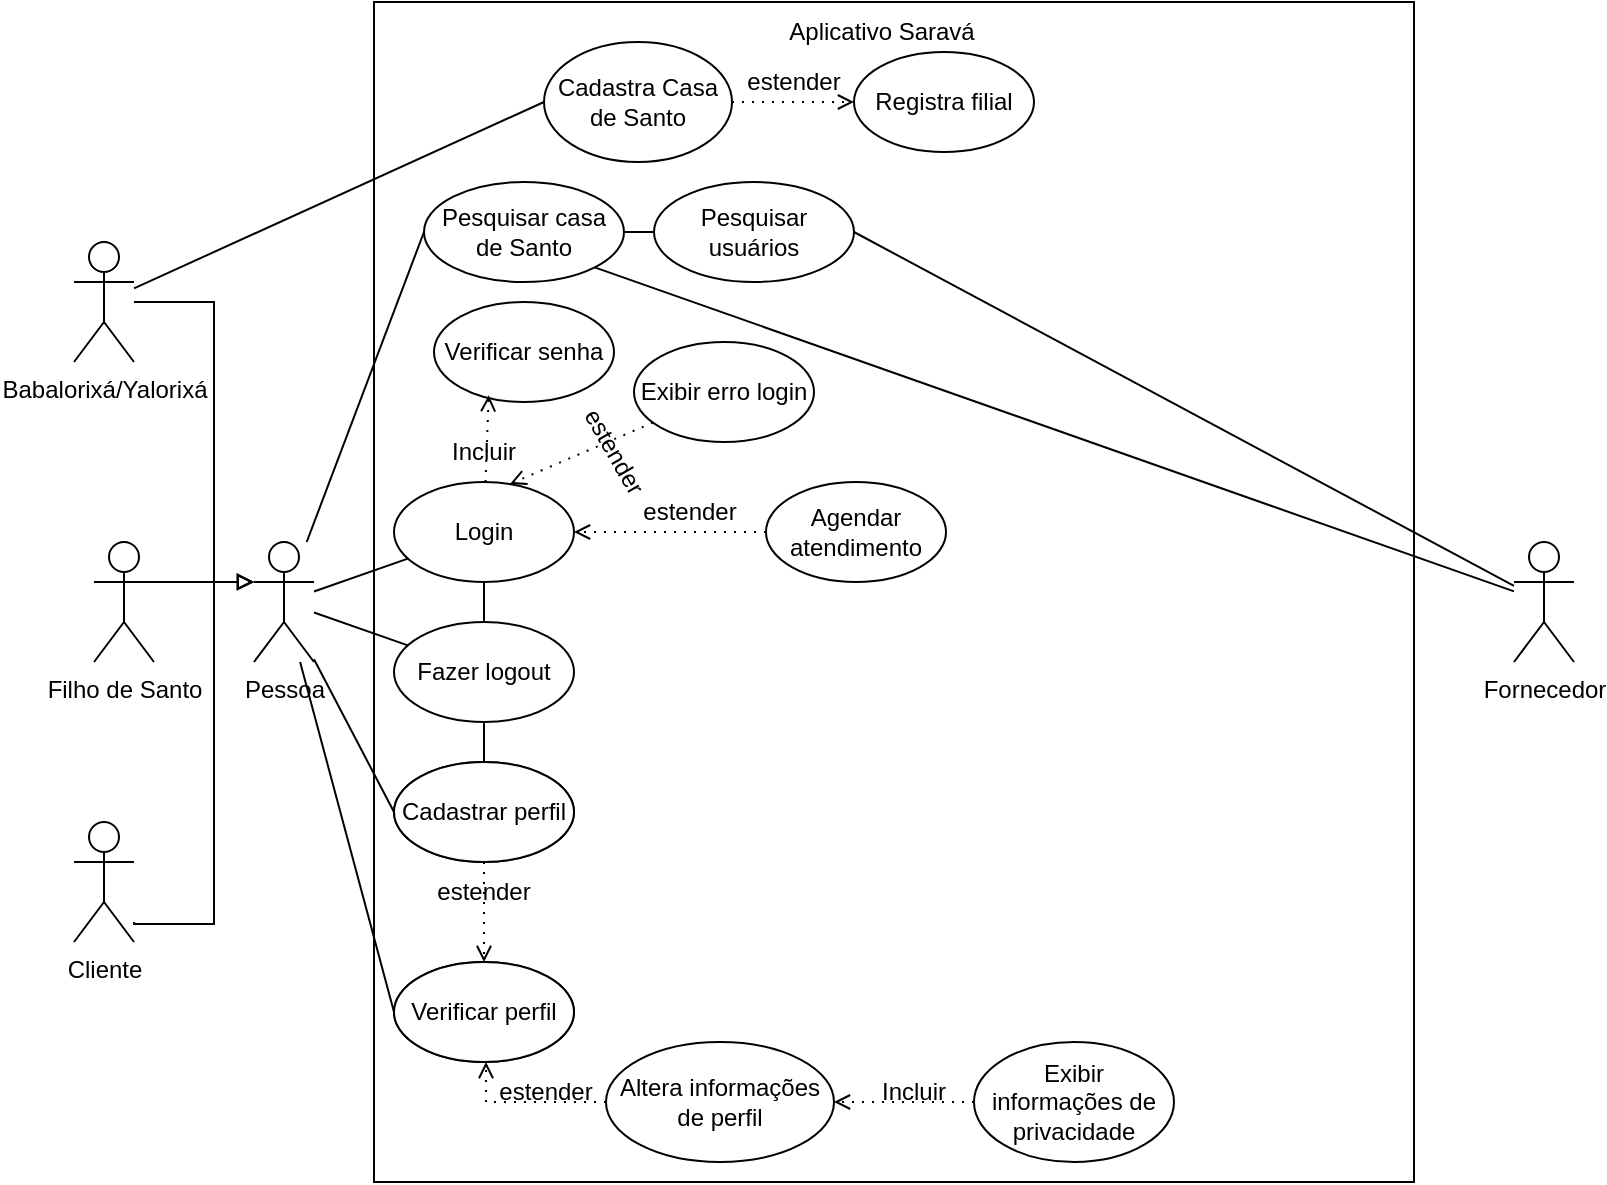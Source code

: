 <mxfile version="21.3.3" type="github">
  <diagram name="Página-1" id="iOs_ajI1nwwuBS4fxCmh">
    <mxGraphModel dx="1877" dy="581" grid="1" gridSize="10" guides="1" tooltips="1" connect="1" arrows="1" fold="1" page="1" pageScale="1" pageWidth="827" pageHeight="1169" math="0" shadow="0">
      <root>
        <mxCell id="0" />
        <mxCell id="1" parent="0" />
        <mxCell id="sEYuhav9WzD0Llk2mLcm-1" value="" style="rounded=0;whiteSpace=wrap;html=1;" vertex="1" parent="1">
          <mxGeometry x="160" y="10" width="520" height="590" as="geometry" />
        </mxCell>
        <mxCell id="sEYuhav9WzD0Llk2mLcm-37" style="rounded=0;orthogonalLoop=1;jettySize=auto;html=1;endArrow=none;endFill=0;" edge="1" parent="1" source="sEYuhav9WzD0Llk2mLcm-2" target="sEYuhav9WzD0Llk2mLcm-16">
          <mxGeometry relative="1" as="geometry" />
        </mxCell>
        <mxCell id="sEYuhav9WzD0Llk2mLcm-38" style="rounded=0;orthogonalLoop=1;jettySize=auto;html=1;endArrow=none;endFill=0;" edge="1" parent="1" source="sEYuhav9WzD0Llk2mLcm-2" target="sEYuhav9WzD0Llk2mLcm-17">
          <mxGeometry relative="1" as="geometry" />
        </mxCell>
        <mxCell id="sEYuhav9WzD0Llk2mLcm-39" style="rounded=0;orthogonalLoop=1;jettySize=auto;html=1;entryX=0;entryY=0.5;entryDx=0;entryDy=0;endArrow=none;endFill=0;" edge="1" parent="1" source="sEYuhav9WzD0Llk2mLcm-2" target="sEYuhav9WzD0Llk2mLcm-27">
          <mxGeometry relative="1" as="geometry" />
        </mxCell>
        <mxCell id="sEYuhav9WzD0Llk2mLcm-40" style="rounded=0;orthogonalLoop=1;jettySize=auto;html=1;entryX=0;entryY=0.5;entryDx=0;entryDy=0;endArrow=none;endFill=0;" edge="1" parent="1" source="sEYuhav9WzD0Llk2mLcm-2" target="sEYuhav9WzD0Llk2mLcm-28">
          <mxGeometry relative="1" as="geometry" />
        </mxCell>
        <mxCell id="sEYuhav9WzD0Llk2mLcm-47" style="rounded=0;orthogonalLoop=1;jettySize=auto;html=1;entryX=0;entryY=0.5;entryDx=0;entryDy=0;endArrow=none;endFill=0;" edge="1" parent="1" source="sEYuhav9WzD0Llk2mLcm-2" target="sEYuhav9WzD0Llk2mLcm-46">
          <mxGeometry relative="1" as="geometry" />
        </mxCell>
        <mxCell id="sEYuhav9WzD0Llk2mLcm-2" value="Pessoa" style="shape=umlActor;verticalLabelPosition=bottom;verticalAlign=top;html=1;outlineConnect=0;" vertex="1" parent="1">
          <mxGeometry x="100" y="280" width="30" height="60" as="geometry" />
        </mxCell>
        <mxCell id="sEYuhav9WzD0Llk2mLcm-4" value="Cliente" style="shape=umlActor;verticalLabelPosition=bottom;verticalAlign=top;html=1;outlineConnect=0;" vertex="1" parent="1">
          <mxGeometry x="10" y="420" width="30" height="60" as="geometry" />
        </mxCell>
        <mxCell id="sEYuhav9WzD0Llk2mLcm-5" style="edgeStyle=orthogonalEdgeStyle;rounded=0;orthogonalLoop=1;jettySize=auto;html=1;entryX=0;entryY=0.333;entryDx=0;entryDy=0;entryPerimeter=0;endArrow=block;endFill=0;" edge="1" parent="1" target="sEYuhav9WzD0Llk2mLcm-2">
          <mxGeometry relative="1" as="geometry">
            <mxPoint x="40" y="470" as="sourcePoint" />
            <Array as="points">
              <mxPoint x="40" y="471" />
              <mxPoint x="80" y="471" />
              <mxPoint x="80" y="300" />
            </Array>
          </mxGeometry>
        </mxCell>
        <mxCell id="sEYuhav9WzD0Llk2mLcm-36" style="rounded=0;orthogonalLoop=1;jettySize=auto;html=1;endArrow=block;endFill=0;exitX=1;exitY=0.333;exitDx=0;exitDy=0;exitPerimeter=0;" edge="1" parent="1" source="sEYuhav9WzD0Llk2mLcm-6">
          <mxGeometry relative="1" as="geometry">
            <mxPoint x="100" y="300" as="targetPoint" />
          </mxGeometry>
        </mxCell>
        <mxCell id="sEYuhav9WzD0Llk2mLcm-6" value="Filho de Santo" style="shape=umlActor;verticalLabelPosition=bottom;verticalAlign=top;html=1;outlineConnect=0;" vertex="1" parent="1">
          <mxGeometry x="20" y="280" width="30" height="60" as="geometry" />
        </mxCell>
        <mxCell id="sEYuhav9WzD0Llk2mLcm-35" style="edgeStyle=orthogonalEdgeStyle;rounded=0;orthogonalLoop=1;jettySize=auto;html=1;endArrow=block;endFill=0;" edge="1" parent="1" source="sEYuhav9WzD0Llk2mLcm-10">
          <mxGeometry relative="1" as="geometry">
            <mxPoint x="100" y="300" as="targetPoint" />
            <Array as="points">
              <mxPoint x="80" y="160" />
              <mxPoint x="80" y="300" />
            </Array>
          </mxGeometry>
        </mxCell>
        <mxCell id="sEYuhav9WzD0Llk2mLcm-49" style="rounded=0;orthogonalLoop=1;jettySize=auto;html=1;entryX=0;entryY=0.5;entryDx=0;entryDy=0;endArrow=none;endFill=0;" edge="1" parent="1" source="sEYuhav9WzD0Llk2mLcm-10" target="sEYuhav9WzD0Llk2mLcm-48">
          <mxGeometry relative="1" as="geometry" />
        </mxCell>
        <mxCell id="sEYuhav9WzD0Llk2mLcm-10" value="Babalorixá/Yalorixá" style="shape=umlActor;verticalLabelPosition=bottom;verticalAlign=top;html=1;outlineConnect=0;" vertex="1" parent="1">
          <mxGeometry x="10" y="130" width="30" height="60" as="geometry" />
        </mxCell>
        <mxCell id="sEYuhav9WzD0Llk2mLcm-60" style="rounded=0;orthogonalLoop=1;jettySize=auto;html=1;entryX=1;entryY=1;entryDx=0;entryDy=0;endArrow=none;endFill=0;" edge="1" parent="1" source="sEYuhav9WzD0Llk2mLcm-11" target="sEYuhav9WzD0Llk2mLcm-46">
          <mxGeometry relative="1" as="geometry" />
        </mxCell>
        <mxCell id="sEYuhav9WzD0Llk2mLcm-61" style="rounded=0;orthogonalLoop=1;jettySize=auto;html=1;entryX=1;entryY=0.5;entryDx=0;entryDy=0;endArrow=none;endFill=0;" edge="1" parent="1" source="sEYuhav9WzD0Llk2mLcm-11" target="sEYuhav9WzD0Llk2mLcm-50">
          <mxGeometry relative="1" as="geometry" />
        </mxCell>
        <mxCell id="sEYuhav9WzD0Llk2mLcm-11" value="Fornecedor" style="shape=umlActor;verticalLabelPosition=bottom;verticalAlign=top;html=1;outlineConnect=0;" vertex="1" parent="1">
          <mxGeometry x="730" y="280" width="30" height="60" as="geometry" />
        </mxCell>
        <mxCell id="sEYuhav9WzD0Llk2mLcm-14" value="Verificar senha" style="ellipse;whiteSpace=wrap;html=1;" vertex="1" parent="1">
          <mxGeometry x="190" y="160" width="90" height="50" as="geometry" />
        </mxCell>
        <mxCell id="sEYuhav9WzD0Llk2mLcm-25" style="edgeStyle=orthogonalEdgeStyle;rounded=0;orthogonalLoop=1;jettySize=auto;html=1;endArrow=none;endFill=0;" edge="1" parent="1" source="sEYuhav9WzD0Llk2mLcm-16" target="sEYuhav9WzD0Llk2mLcm-17">
          <mxGeometry relative="1" as="geometry" />
        </mxCell>
        <mxCell id="sEYuhav9WzD0Llk2mLcm-45" style="rounded=0;orthogonalLoop=1;jettySize=auto;html=1;dashed=1;dashPattern=1 4;endArrow=open;endFill=0;entryX=0.304;entryY=0.932;entryDx=0;entryDy=0;entryPerimeter=0;" edge="1" parent="1" source="sEYuhav9WzD0Llk2mLcm-16" target="sEYuhav9WzD0Llk2mLcm-14">
          <mxGeometry relative="1" as="geometry" />
        </mxCell>
        <mxCell id="sEYuhav9WzD0Llk2mLcm-16" value="Login" style="ellipse;whiteSpace=wrap;html=1;" vertex="1" parent="1">
          <mxGeometry x="170" y="250" width="90" height="50" as="geometry" />
        </mxCell>
        <mxCell id="sEYuhav9WzD0Llk2mLcm-58" style="rounded=0;orthogonalLoop=1;jettySize=auto;html=1;endArrow=none;endFill=0;" edge="1" parent="1" source="sEYuhav9WzD0Llk2mLcm-17" target="sEYuhav9WzD0Llk2mLcm-27">
          <mxGeometry relative="1" as="geometry" />
        </mxCell>
        <mxCell id="sEYuhav9WzD0Llk2mLcm-17" value="Fazer logout" style="ellipse;whiteSpace=wrap;html=1;" vertex="1" parent="1">
          <mxGeometry x="170" y="320" width="90" height="50" as="geometry" />
        </mxCell>
        <mxCell id="sEYuhav9WzD0Llk2mLcm-19" value="Cadastrar perfil" style="ellipse;whiteSpace=wrap;html=1;" vertex="1" parent="1">
          <mxGeometry x="170" y="390" width="90" height="50" as="geometry" />
        </mxCell>
        <mxCell id="sEYuhav9WzD0Llk2mLcm-20" value="Verificar perfil" style="ellipse;whiteSpace=wrap;html=1;" vertex="1" parent="1">
          <mxGeometry x="170" y="490" width="90" height="50" as="geometry" />
        </mxCell>
        <mxCell id="sEYuhav9WzD0Llk2mLcm-21" value="estender" style="text;html=1;strokeColor=none;fillColor=none;align=center;verticalAlign=middle;whiteSpace=wrap;rounded=0;" vertex="1" parent="1">
          <mxGeometry x="185" y="440" width="60" height="30" as="geometry" />
        </mxCell>
        <mxCell id="sEYuhav9WzD0Llk2mLcm-22" style="rounded=0;orthogonalLoop=1;jettySize=auto;html=1;endArrow=open;endFill=0;dashed=1;dashPattern=1 4;" edge="1" parent="1" source="sEYuhav9WzD0Llk2mLcm-23">
          <mxGeometry relative="1" as="geometry">
            <mxPoint x="228" y="251" as="targetPoint" />
          </mxGeometry>
        </mxCell>
        <mxCell id="sEYuhav9WzD0Llk2mLcm-23" value="Exibir erro login" style="ellipse;whiteSpace=wrap;html=1;" vertex="1" parent="1">
          <mxGeometry x="290" y="180" width="90" height="50" as="geometry" />
        </mxCell>
        <mxCell id="sEYuhav9WzD0Llk2mLcm-24" value="estender" style="text;html=1;strokeColor=none;fillColor=none;align=center;verticalAlign=middle;whiteSpace=wrap;rounded=0;rotation=60;" vertex="1" parent="1">
          <mxGeometry x="250" y="220" width="60" height="30" as="geometry" />
        </mxCell>
        <mxCell id="sEYuhav9WzD0Llk2mLcm-26" value="Aplicativo Saravá" style="text;html=1;strokeColor=none;fillColor=none;align=center;verticalAlign=middle;whiteSpace=wrap;rounded=0;" vertex="1" parent="1">
          <mxGeometry x="356" y="10" width="116" height="30" as="geometry" />
        </mxCell>
        <mxCell id="sEYuhav9WzD0Llk2mLcm-59" style="edgeStyle=orthogonalEdgeStyle;rounded=0;orthogonalLoop=1;jettySize=auto;html=1;entryX=0.5;entryY=0;entryDx=0;entryDy=0;endArrow=open;endFill=0;dashed=1;dashPattern=1 4;" edge="1" parent="1" source="sEYuhav9WzD0Llk2mLcm-27" target="sEYuhav9WzD0Llk2mLcm-28">
          <mxGeometry relative="1" as="geometry" />
        </mxCell>
        <mxCell id="sEYuhav9WzD0Llk2mLcm-27" value="Cadastrar perfil" style="ellipse;whiteSpace=wrap;html=1;" vertex="1" parent="1">
          <mxGeometry x="170" y="390" width="90" height="50" as="geometry" />
        </mxCell>
        <mxCell id="sEYuhav9WzD0Llk2mLcm-28" value="Verificar perfil" style="ellipse;whiteSpace=wrap;html=1;" vertex="1" parent="1">
          <mxGeometry x="170" y="490" width="90" height="50" as="geometry" />
        </mxCell>
        <mxCell id="sEYuhav9WzD0Llk2mLcm-41" style="edgeStyle=orthogonalEdgeStyle;rounded=0;orthogonalLoop=1;jettySize=auto;html=1;entryX=0;entryY=0;entryDx=0;entryDy=0;exitX=0;exitY=0.5;exitDx=0;exitDy=0;dashed=1;dashPattern=1 4;endArrow=open;endFill=0;" edge="1" parent="1" source="sEYuhav9WzD0Llk2mLcm-30">
          <mxGeometry relative="1" as="geometry">
            <mxPoint x="216" y="540" as="targetPoint" />
            <Array as="points">
              <mxPoint x="216" y="560" />
            </Array>
          </mxGeometry>
        </mxCell>
        <mxCell id="sEYuhav9WzD0Llk2mLcm-30" value="Altera informações de perfil" style="ellipse;whiteSpace=wrap;html=1;" vertex="1" parent="1">
          <mxGeometry x="276" y="530" width="114" height="60" as="geometry" />
        </mxCell>
        <mxCell id="sEYuhav9WzD0Llk2mLcm-32" value="" style="rounded=0;orthogonalLoop=1;jettySize=auto;html=1;dashed=1;dashPattern=1 4;endArrow=open;endFill=0;" edge="1" parent="1" source="sEYuhav9WzD0Llk2mLcm-33" target="sEYuhav9WzD0Llk2mLcm-30">
          <mxGeometry relative="1" as="geometry" />
        </mxCell>
        <mxCell id="sEYuhav9WzD0Llk2mLcm-33" value="Exibir informações de privacidade" style="ellipse;whiteSpace=wrap;html=1;" vertex="1" parent="1">
          <mxGeometry x="460" y="530" width="100" height="60" as="geometry" />
        </mxCell>
        <mxCell id="sEYuhav9WzD0Llk2mLcm-34" value="Incluir" style="text;html=1;strokeColor=none;fillColor=none;align=center;verticalAlign=middle;whiteSpace=wrap;rounded=0;" vertex="1" parent="1">
          <mxGeometry x="400" y="540" width="60" height="30" as="geometry" />
        </mxCell>
        <mxCell id="sEYuhav9WzD0Llk2mLcm-42" value="estender" style="text;html=1;strokeColor=none;fillColor=none;align=center;verticalAlign=middle;whiteSpace=wrap;rounded=0;" vertex="1" parent="1">
          <mxGeometry x="216" y="540" width="60" height="30" as="geometry" />
        </mxCell>
        <mxCell id="sEYuhav9WzD0Llk2mLcm-18" value="Incluir" style="text;html=1;strokeColor=none;fillColor=none;align=center;verticalAlign=middle;whiteSpace=wrap;rounded=0;" vertex="1" parent="1">
          <mxGeometry x="185" y="220" width="60" height="30" as="geometry" />
        </mxCell>
        <mxCell id="sEYuhav9WzD0Llk2mLcm-51" style="rounded=0;orthogonalLoop=1;jettySize=auto;html=1;entryX=0;entryY=0.5;entryDx=0;entryDy=0;endArrow=none;endFill=0;" edge="1" parent="1" source="sEYuhav9WzD0Llk2mLcm-46" target="sEYuhav9WzD0Llk2mLcm-50">
          <mxGeometry relative="1" as="geometry" />
        </mxCell>
        <mxCell id="sEYuhav9WzD0Llk2mLcm-46" value="Pesquisar casa de Santo" style="ellipse;whiteSpace=wrap;html=1;" vertex="1" parent="1">
          <mxGeometry x="185" y="100" width="100" height="50" as="geometry" />
        </mxCell>
        <mxCell id="sEYuhav9WzD0Llk2mLcm-48" value="Cadastra Casa de Santo" style="ellipse;whiteSpace=wrap;html=1;" vertex="1" parent="1">
          <mxGeometry x="245" y="30" width="94" height="60" as="geometry" />
        </mxCell>
        <mxCell id="sEYuhav9WzD0Llk2mLcm-50" value="Pesquisar usuários" style="ellipse;whiteSpace=wrap;html=1;" vertex="1" parent="1">
          <mxGeometry x="300" y="100" width="100" height="50" as="geometry" />
        </mxCell>
        <mxCell id="sEYuhav9WzD0Llk2mLcm-52" style="rounded=0;orthogonalLoop=1;jettySize=auto;html=1;endArrow=open;endFill=0;dashed=1;dashPattern=1 4;entryX=1;entryY=0.5;entryDx=0;entryDy=0;" edge="1" parent="1" source="sEYuhav9WzD0Llk2mLcm-53" target="sEYuhav9WzD0Llk2mLcm-16">
          <mxGeometry relative="1" as="geometry">
            <mxPoint x="470" y="95" as="targetPoint" />
          </mxGeometry>
        </mxCell>
        <mxCell id="sEYuhav9WzD0Llk2mLcm-53" value="Agendar atendimento" style="ellipse;whiteSpace=wrap;html=1;" vertex="1" parent="1">
          <mxGeometry x="356" y="250" width="90" height="50" as="geometry" />
        </mxCell>
        <mxCell id="sEYuhav9WzD0Llk2mLcm-54" value="estender" style="text;html=1;strokeColor=none;fillColor=none;align=center;verticalAlign=middle;whiteSpace=wrap;rounded=0;" vertex="1" parent="1">
          <mxGeometry x="288" y="250" width="60" height="30" as="geometry" />
        </mxCell>
        <mxCell id="sEYuhav9WzD0Llk2mLcm-55" style="rounded=0;orthogonalLoop=1;jettySize=auto;html=1;endArrow=open;endFill=0;dashed=1;dashPattern=1 4;exitX=1;exitY=0.5;exitDx=0;exitDy=0;" edge="1" parent="1" target="sEYuhav9WzD0Llk2mLcm-56" source="sEYuhav9WzD0Llk2mLcm-48">
          <mxGeometry relative="1" as="geometry">
            <mxPoint x="332" y="380" as="sourcePoint" />
          </mxGeometry>
        </mxCell>
        <mxCell id="sEYuhav9WzD0Llk2mLcm-56" value="Registra filial" style="ellipse;whiteSpace=wrap;html=1;" vertex="1" parent="1">
          <mxGeometry x="400" y="35" width="90" height="50" as="geometry" />
        </mxCell>
        <mxCell id="sEYuhav9WzD0Llk2mLcm-57" value="estender" style="text;html=1;strokeColor=none;fillColor=none;align=center;verticalAlign=middle;whiteSpace=wrap;rounded=0;rotation=0;" vertex="1" parent="1">
          <mxGeometry x="340" y="35" width="60" height="30" as="geometry" />
        </mxCell>
      </root>
    </mxGraphModel>
  </diagram>
</mxfile>
